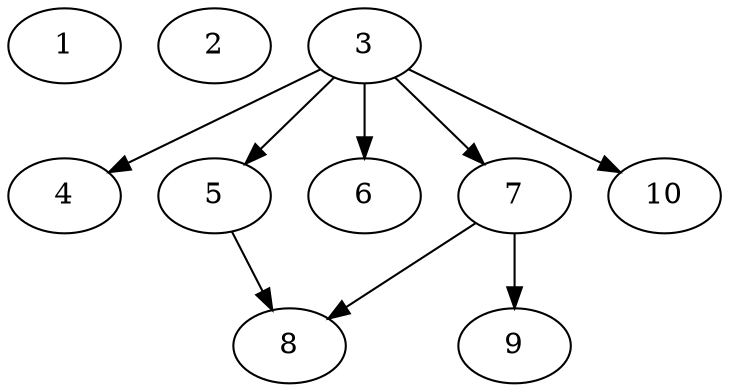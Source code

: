 // DAG automatically generated by daggen at Fri May 24 12:40:17 2024
// daggen-master/daggen -n 10 --fat 0.5 --density 0.5 --regular 0.5 --jump 2 --minalpha 20 --maxalpha 50 --dot -o dags_dot_10/sim_9.dot 
digraph G {
  1 [size="651143438486", alpha="47.15"]
  2 [size="782757789696", alpha="21.69"]
  3 [size="782757789696", alpha="48.57"]
  3 -> 4 [size ="679477248"]
  3 -> 5 [size ="679477248"]
  3 -> 6 [size ="679477248"]
  3 -> 7 [size ="679477248"]
  3 -> 10 [size ="679477248"]
  4 [size="4472941987", alpha="41.00"]
  5 [size="17235150024", alpha="49.82"]
  5 -> 8 [size ="301989888"]
  6 [size="134217728000", alpha="42.26"]
  7 [size="308072028607", alpha="32.11"]
  7 -> 8 [size ="411041792"]
  7 -> 9 [size ="411041792"]
  8 [size="782757789696", alpha="35.65"]
  9 [size="42562556042", alpha="46.70"]
  10 [size="5857619224", alpha="42.66"]
}
